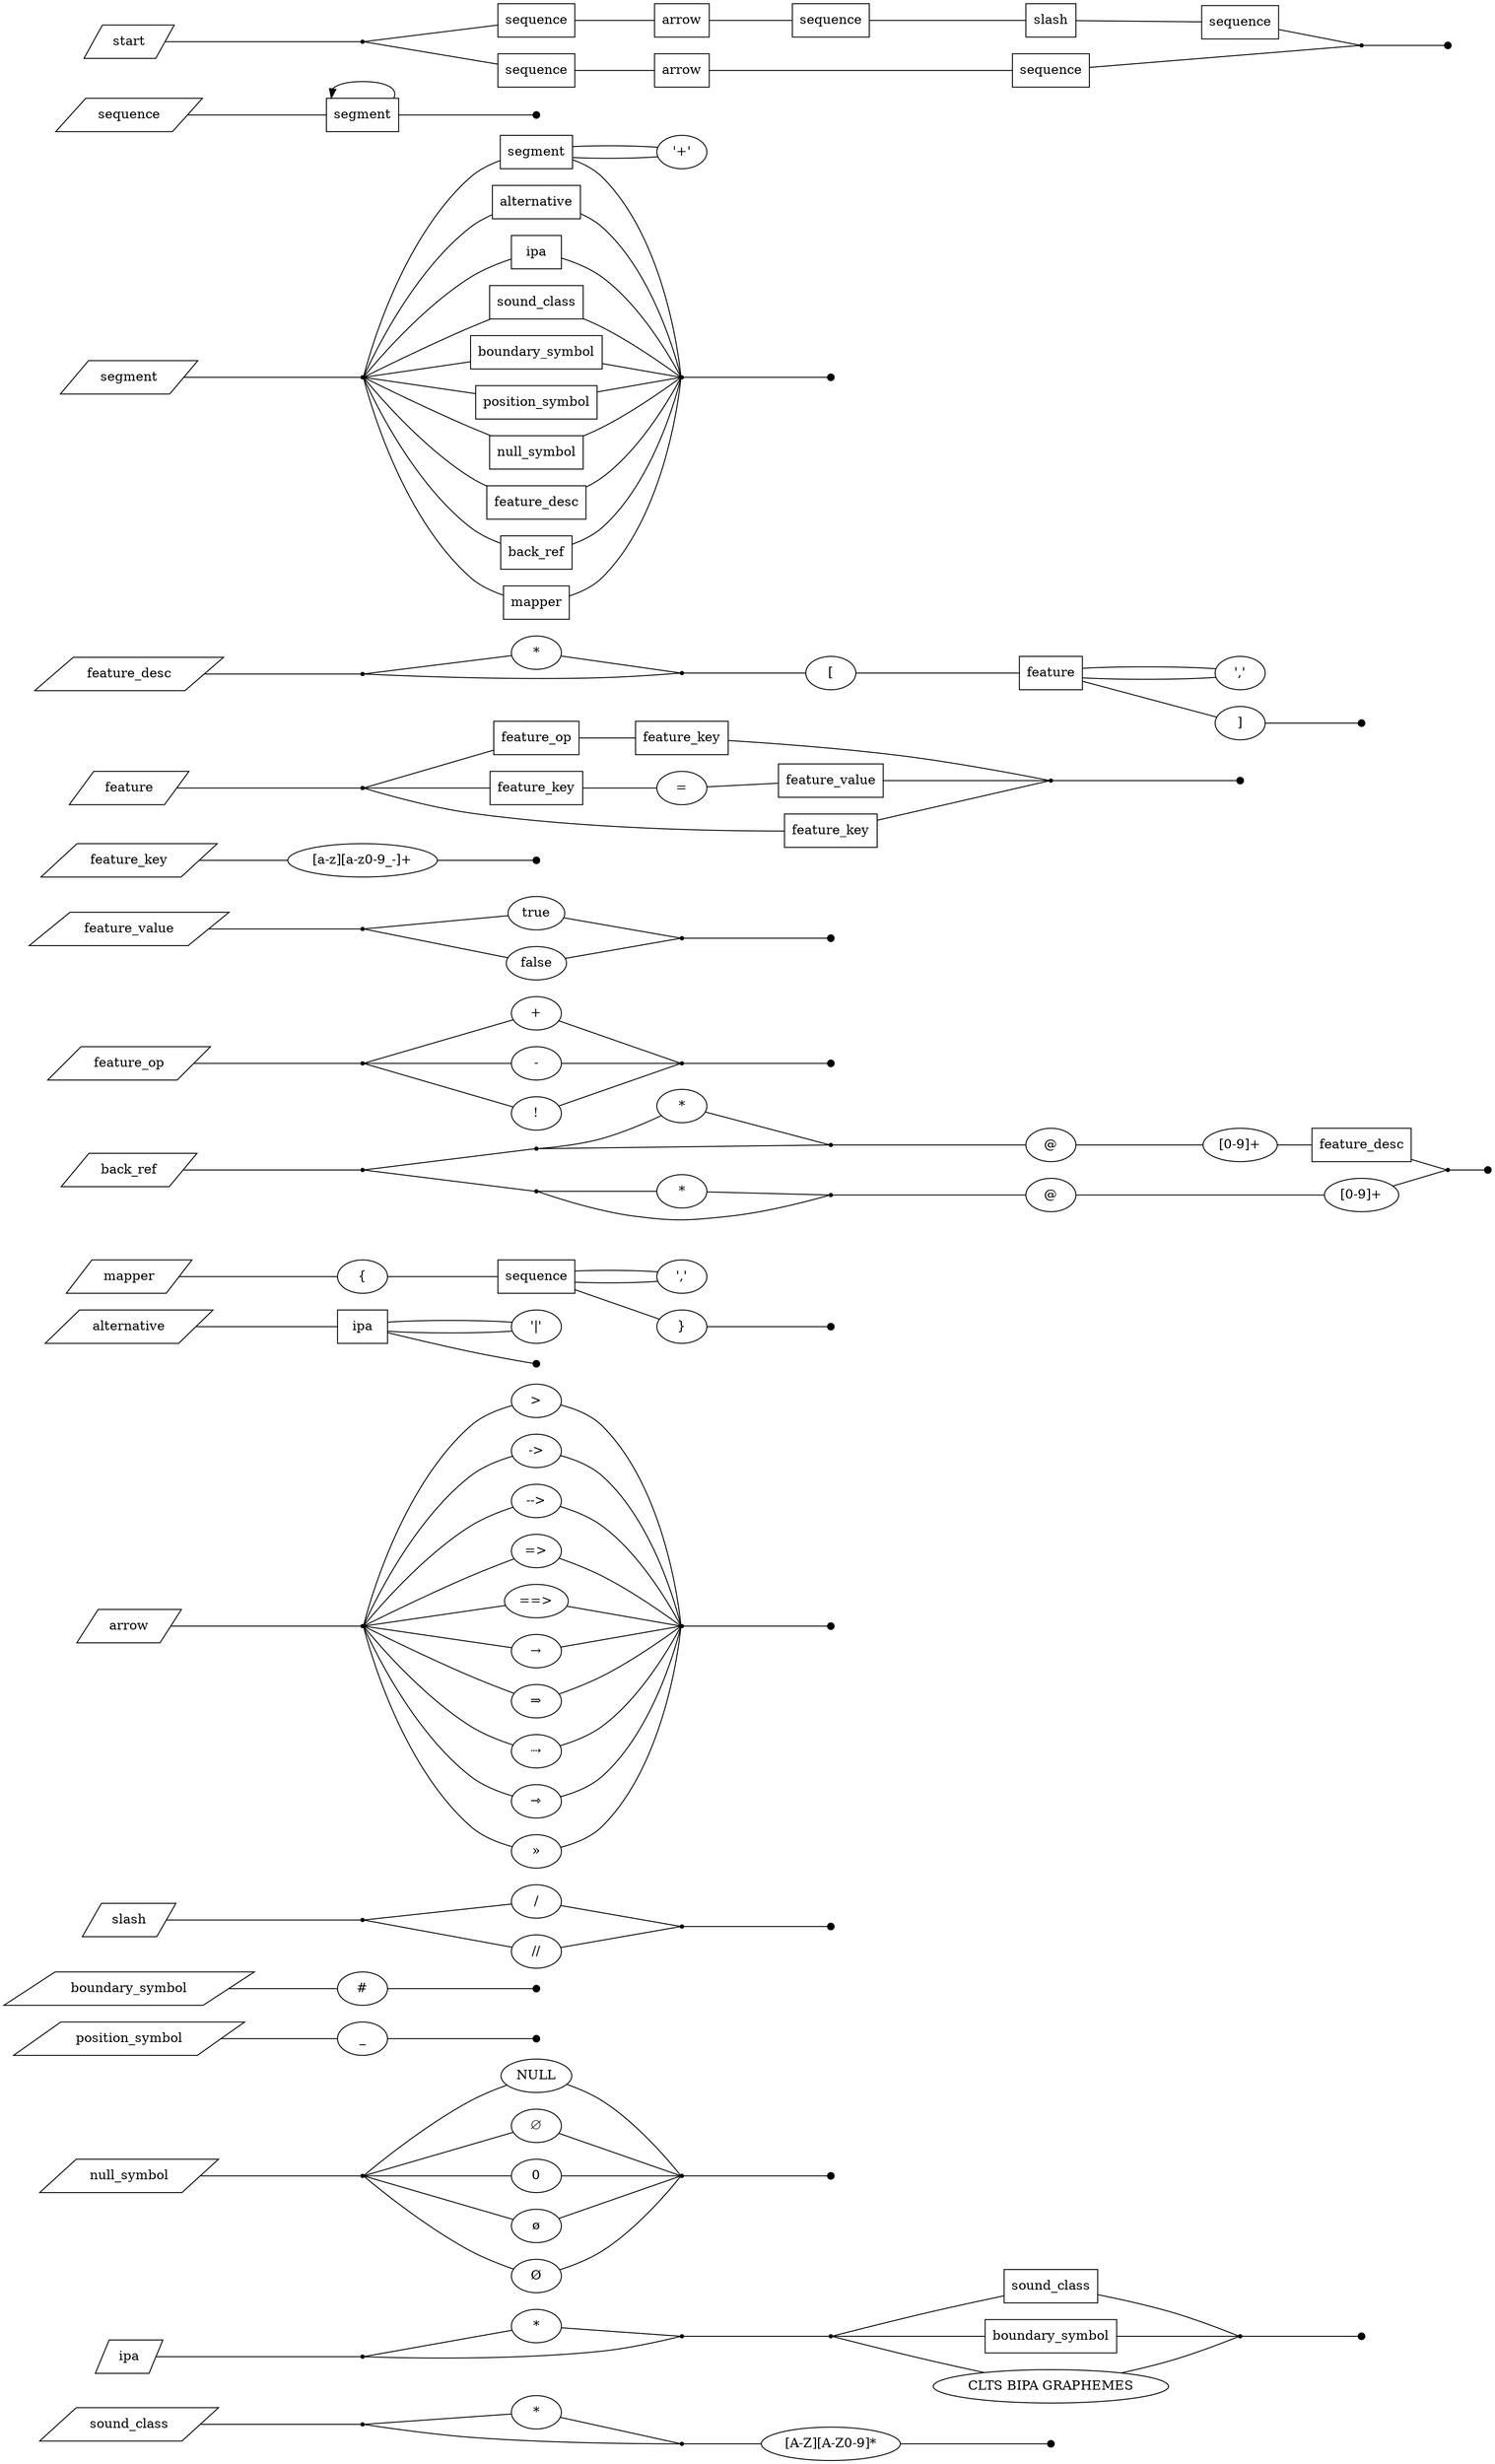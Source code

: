 strict digraph {
	graph [bb="-3.9345,-2.7881,1397.8,2626.7",
		packMode=clust,
		rankdir=LR,
		splines=true
	];
	node [label="\N"];
	n1	 [height=0.5,
		label="*",
		pos="485.16,32.7",
		width=0.75];
	n3	 [height=0.05,
		label="",
		pos="618.66,31.7",
		shape=point,
		size="1e-10",
		width=0.05];
	n1 -> n3	 [arrowhead=none,
		len="1e-06",
		pos="512.46,32.5 548.14,32.229 608.41,31.771 616.71,31.708"];
	n4	 [height=0.5,
		label="[A-Z][A-Z0-9]*",
		pos="762.26,31.7",
		width=1.8776];
	n3 -> n4	 [arrowhead=none,
		pos="620.57,31.7 626.55,31.7 661.22,31.7 694.65,31.7"];
	n5	 [height=0.1,
		label="",
		pos="976.34,31.7",
		shape=point,
		width=0.1];
	n4 -> n5	 [arrowhead=none,
		pos="830.07,31.7 885.44,31.7 957.41,31.7 972.5,31.7"];
	n2	 [height=0.05,
		label="",
		pos="323.42,29.7",
		shape=point,
		size="1e-10",
		width=0.05];
	n2 -> n1	 [arrowhead=none,
		len="1e-06",
		pos="325.44,29.719 335.38,29.906 415.49,31.411 457.95,32.208"];
	n2 -> n3	 [arrowhead=none,
		pos="325.42,29.374 333.18,26.87 384.52,10.649 427.66,5.7003 478.44,-0.12399 492.26,-2.7881 542.66,5.7003 574.19,11.01 610.17,28.049 616.64,\
31.198"];
	sound_class	 [height=0.5,
		label=sound_class,
		pos="109.59,29.7",
		shape=parallelogram,
		width=2.2463];
	sound_class -> n2	 [arrowhead=none,
		pos="171.86,29.7 230.51,29.7 311.52,29.7 321.42,29.7"];
	n6	 [height=0.5,
		label="*",
		pos="485.16,128.7",
		width=0.75];
	n8	 [height=0.05,
		label="",
		pos="618.66,126.7",
		shape=point,
		size="1e-10",
		width=0.05];
	n6 -> n8	 [arrowhead=none,
		len="1e-06",
		pos="512.46,128.3 548.14,127.76 608.41,126.84 616.71,126.71"];
	n12	 [height=0.05,
		label="",
		pos="762.26,126.7",
		shape=point,
		size="1e-10",
		width=0.05];
	n8 -> n12	 [arrowhead=none,
		pos="620.57,126.7 632.06,126.7 749.45,126.7 760.44,126.7"];
	n9	 [height=0.5,
		label=sound_class,
		pos="976.34,180.7",
		shape=box,
		width=1.1389];
	n12 -> n9	 [arrowhead=none,
		pos="764.27,126.97 772.08,129.08 823.73,142.97 865.85,153.7 888.81,159.55 914.52,165.9 935.26,170.98"];
	n10	 [height=0.5,
		label=boundary_symbol,
		pos="976.34,126.7",
		shape=box,
		width=1.5972];
	n12 -> n10	 [arrowhead=none,
		pos="764.2,126.7 774.11,126.7 859.7,126.7 918.81,126.7"];
	n11	 [height=0.5,
		label="CLTS BIPA GRAPHEMES",
		pos="976.34,72.7",
		width=3.0694];
	n12 -> n11	 [arrowhead=none,
		pos="764.27,126.43 772.08,124.32 823.73,110.44 865.85,99.7 881.5,95.711 898.44,91.489 914.2,87.598"];
	n13	 [height=0.05,
		label="",
		pos="1156.6,126.7",
		shape=point,
		size="1e-10",
		width=0.05];
	n9 -> n13	 [arrowhead=none,
		pos="1017.5,172.14 1038.3,167.36 1064.2,160.91 1086.8,153.7 1115.2,144.68 1148.7,129.83 1154.7,127.13"];
	n10 -> n13	 [arrowhead=none,
		pos="1034.2,126.7 1082.8,126.7 1146,126.7 1154.6,126.7"];
	n11 -> n13	 [arrowhead=none,
		pos="1042.3,87.214 1057,90.924 1072.6,95.162 1086.8,99.7 1115.2,108.72 1148.7,123.57 1154.7,126.27"];
	n7	 [height=0.05,
		label="",
		pos="323.42,105.7",
		shape=point,
		size="1e-10",
		width=0.05];
	n7 -> n6	 [arrowhead=none,
		len="1e-06",
		pos="325.44,105.85 335.43,107.29 416.35,118.94 458.63,125.02"];
	n7 -> n8	 [arrowhead=none,
		pos="325.82,105.48 339.63,103.39 452.89,87.132 542.66,101.7 574.1,106.8 610.15,123.19 616.64,126.22"];
	n14	 [height=0.1,
		label="",
		pos="1268.9,126.7",
		shape=point,
		width=0.1];
	n13 -> n14	 [arrowhead=none,
		pos="1158.9,126.7 1169.8,126.7 1249.1,126.7 1265.1,126.7"];
	ipa	 [height=0.5,
		label=ipa,
		pos="109.59,105.7",
		shape=parallelogram,
		width=0.90716];
	ipa -> n7	 [arrowhead=none,
		pos="134.89,105.7 187.92,105.7 310.22,105.7 321.57,105.7"];
	n15	 [height=0.5,
		label=NULL,
		pos="485.16,398.7",
		width=0.95833];
	n21	 [height=0.05,
		label="",
		pos="618.66,290.7",
		shape=point,
		size="1e-10",
		width=0.05];
	n15 -> n21	 [arrowhead=none,
		pos="513.5,388.15 523.16,383.79 533.82,378.21 542.66,371.7 579.08,344.88 612.09,298.67 617.03,291.62"];
	n22	 [height=0.1,
		label="",
		pos="762.26,290.7",
		shape=point,
		width=0.1];
	n21 -> n22	 [arrowhead=none,
		pos="620.57,290.7 631.59,290.7 740.01,290.7 758.56,290.7"];
	n16	 [height=0.5,
		label=∅,
		pos="485.16,344.7",
		width=0.75];
	n16 -> n21	 [arrowhead=none,
		pos="508.47,335.54 543.64,321.1 608.84,294.32 616.85,291.03"];
	n17	 [height=0.5,
		label=0,
		pos="485.16,290.7",
		width=0.75];
	n17 -> n21	 [arrowhead=none,
		pos="512.46,290.7 548.14,290.7 608.41,290.7 616.71,290.7"];
	n18	 [height=0.5,
		label=ø,
		pos="485.16,236.7",
		width=0.75];
	n18 -> n21	 [arrowhead=none,
		pos="508.47,245.86 543.64,260.3 608.84,287.08 616.85,290.37"];
	n19	 [height=0.5,
		label=Ø,
		pos="485.16,182.7",
		width=0.75];
	n19 -> n21	 [arrowhead=none,
		pos="508.99,191.26 519.74,195.87 532.42,202.16 542.66,209.7 579.08,236.52 612.09,282.73 617.03,289.79"];
	n20	 [height=0.05,
		label="",
		pos="323.42,290.7",
		shape=point,
		size="1e-10",
		width=0.05];
	n20 -> n15	 [arrowhead=none,
		pos="325.38,291.59 332.78,298.43 381.98,343.34 427.66,371.7 437.18,377.61 448.18,383.13 457.94,387.62"];
	n20 -> n16	 [arrowhead=none,
		pos="325.44,291.05 335.59,294.48 418.95,322.66 460.63,336.74"];
	n20 -> n17	 [arrowhead=none,
		pos="325.44,290.7 335.38,290.7 415.49,290.7 457.95,290.7"];
	n20 -> n18	 [arrowhead=none,
		pos="325.44,290.36 335.59,286.92 418.95,258.75 460.63,244.66"];
	n20 -> n19	 [arrowhead=none,
		pos="325.38,289.81 332.78,282.97 381.98,238.06 427.66,209.7 438.47,202.99 451.2,196.78 461.84,192"];
	null_symbol	 [height=0.5,
		label=null_symbol,
		pos="109.59,290.7",
		shape=parallelogram,
		width=2.3327];
	null_symbol -> n20	 [arrowhead=none,
		pos="174.14,290.7 232.64,290.7 311.78,290.7 321.44,290.7"];
	n23	 [height=0.5,
		label=_,
		pos="323.42,438.7",
		width=0.75];
	n24	 [height=0.1,
		label="",
		pos="485.16,438.7",
		shape=point,
		width=0.1];
	n23 -> n24	 [arrowhead=none,
		pos="350.44,438.7 390.76,438.7 465.33,438.7 481.16,438.7"];
	position_symbol	 [height=0.5,
		label=position_symbol,
		pos="109.59,438.7",
		shape=parallelogram,
		width=2.9375];
	position_symbol -> n23	 [arrowhead=none,
		pos="190.67,438.7 227.93,438.7 269.73,438.7 296.06,438.7"];
	n25	 [height=0.5,
		label="#",
		pos="323.42,492.7",
		width=0.75];
	n26	 [height=0.1,
		label="",
		pos="485.16,492.7",
		shape=point,
		width=0.1];
	n25 -> n26	 [arrowhead=none,
		pos="350.44,492.7 390.76,492.7 465.33,492.7 481.16,492.7"];
	boundary_symbol	 [height=0.5,
		label=boundary_symbol,
		pos="109.59,492.7",
		shape=parallelogram,
		width=3.1535];
	boundary_symbol -> n25	 [arrowhead=none,
		pos="197.05,492.7 232.75,492.7 271.49,492.7 296.32,492.7"];
	n27	 [height=0.5,
		label="/",
		pos="485.16,593.7",
		width=0.75];
	n30	 [height=0.05,
		label="",
		pos="618.66,566.7",
		shape=point,
		size="1e-10",
		width=0.05];
	n27 -> n30	 [arrowhead=none,
		pos="511.21,588.56 546.68,581.28 608.21,568.64 616.69,566.9"];
	n31	 [height=0.1,
		label="",
		pos="762.26,566.7",
		shape=point,
		width=0.1];
	n30 -> n31	 [arrowhead=none,
		pos="620.57,566.7 631.59,566.7 740.01,566.7 758.56,566.7"];
	n28	 [height=0.5,
		label="//",
		pos="485.16,539.7",
		width=0.75];
	n28 -> n30	 [arrowhead=none,
		pos="511.21,544.84 546.68,552.13 608.21,564.76 616.69,566.5"];
	n29	 [height=0.05,
		label="",
		pos="323.42,569.7",
		shape=point,
		size="1e-10",
		width=0.05];
	n29 -> n27	 [arrowhead=none,
		pos="325.44,569.85 335.43,571.35 416.35,583.51 458.63,589.86"];
	n29 -> n28	 [arrowhead=none,
		pos="325.44,569.51 335.46,567.63 416.78,552.36 458.97,544.43"];
	slash	 [height=0.5,
		label=slash,
		pos="109.59,569.7",
		shape=parallelogram,
		width=1.2095];
	slash -> n29	 [arrowhead=none,
		pos="143.22,569.7 198.93,569.7 307.68,569.7 321.06,569.7"];
	n32	 [height=0.5,
		label=">",
		pos="485.16,1133.7",
		width=0.75];
	n43	 [height=0.05,
		label="",
		pos="618.66,890.7",
		shape=point,
		size="1e-10",
		width=0.05];
	n32 -> n43	 [arrowhead=none,
		pos="510.26,1127 521.44,1122.7 534.11,1116.3 542.66,1106.7 606.17,1035.7 616.52,907.98 617.57,892.29"];
	n44	 [height=0.1,
		label="",
		pos="762.26,890.7",
		shape=point,
		width=0.1];
	n43 -> n44	 [arrowhead=none,
		pos="620.57,890.7 631.59,890.7 740.01,890.7 758.56,890.7"];
	n33	 [height=0.5,
		label="->",
		pos="485.16,1079.7",
		width=0.75];
	n33 -> n43	 [arrowhead=none,
		pos="510.14,1072.5 521.16,1068.2 533.72,1061.7 542.66,1052.7 594.5,1000.2 614.78,905.3 617.37,892.21"];
	n34	 [height=0.5,
		label="-->",
		pos="485.16,1025.7",
		width=0.75];
	n34 -> n43	 [arrowhead=none,
		pos="509.48,1017.8 520.34,1013.3 532.97,1006.9 542.66,998.7 583.7,963.8 612.82,901.46 617.11,891.94"];
	n35	 [height=0.5,
		label="=>",
		pos="485.16,971.7",
		width=0.75];
	n35 -> n43	 [arrowhead=none,
		pos="508.37,962.2 518.98,957.38 531.72,951.18 542.66,944.7 575.24,925.4 611.49,895.79 616.96,891.28"];
	n36	 [height=0.5,
		label="==>",
		pos="485.16,917.7",
		width=0.75];
	n36 -> n43	 [arrowhead=none,
		pos="511.21,912.56 546.68,905.28 608.21,892.64 616.69,890.9"];
	n37	 [height=0.5,
		label=→,
		pos="485.16,863.7",
		width=0.75];
	n37 -> n43	 [arrowhead=none,
		pos="511.21,868.84 546.68,876.13 608.21,888.76 616.69,890.5"];
	n38	 [height=0.5,
		label=⇒,
		pos="485.16,809.7",
		width=0.75];
	n38 -> n43	 [arrowhead=none,
		pos="508.37,819.2 518.98,824.02 531.72,830.22 542.66,836.7 575.24,856 611.49,885.61 616.96,890.12"];
	n39	 [height=0.5,
		label=⇢,
		pos="485.16,755.7",
		width=0.75];
	n39 -> n43	 [arrowhead=none,
		pos="509.48,763.65 520.34,768.11 532.97,774.46 542.66,782.7 583.7,817.6 612.82,879.94 617.11,889.46"];
	n40	 [height=0.5,
		label=⇾,
		pos="485.16,701.7",
		width=0.75];
	n40 -> n43	 [arrowhead=none,
		pos="510.14,708.93 521.16,713.23 533.72,719.65 542.66,728.7 594.5,781.18 614.78,876.1 617.37,889.19"];
	n41	 [height=0.5,
		label=»,
		pos="485.16,647.7",
		width=0.75];
	n41 -> n43	 [arrowhead=none,
		pos="510.26,654.44 521.44,658.65 534.11,665.14 542.66,674.7 606.17,745.72 616.52,873.42 617.57,889.11"];
	n42	 [height=0.05,
		label="",
		pos="323.42,890.7",
		shape=point,
		size="1e-10",
		width=0.05];
	n42 -> n32	 [arrowhead=none,
		pos="324.75,892.3 328.1,908.04 357.13,1036.2 427.66,1106.7 436.66,1115.7 449.23,1122.1 460.24,1126.4"];
	n42 -> n33	 [arrowhead=none,
		pos="324.88,891.9 329.43,903.69 367.73,999.65 427.66,1052.7 437.19,1061.1 449.81,1067.5 460.7,1071.9"];
	n42 -> n34	 [arrowhead=none,
		pos="325.14,891.69 331.4,900.26 377.67,962.49 427.66,998.7 437.97,1006.2 450.65,1012.4 461.39,1017.1"];
	n42 -> n35	 [arrowhead=none,
		pos="325.43,891.25 333.25,895.47 384.97,923.34 427.66,944.7 439.14,950.44 452.04,956.62 462.61,961.62"];
	n42 -> n36	 [arrowhead=none,
		pos="325.44,890.87 335.43,892.56 416.35,906.24 458.63,913.38"];
	n42 -> n37	 [arrowhead=none,
		pos="325.44,890.53 335.43,888.84 416.35,875.16 458.63,868.02"];
	n42 -> n38	 [arrowhead=none,
		pos="325.43,890.15 333.25,885.93 384.97,858.06 427.66,836.7 439.14,830.96 452.04,824.78 462.61,819.78"];
	n42 -> n39	 [arrowhead=none,
		pos="325.14,889.71 331.4,881.14 377.67,818.91 427.66,782.7 437.97,775.24 450.65,768.96 461.39,764.34"];
	n42 -> n40	 [arrowhead=none,
		pos="324.88,889.5 329.43,877.71 367.73,781.76 427.66,728.7 437.19,720.27 449.81,713.91 460.7,709.48"];
	n42 -> n41	 [arrowhead=none,
		pos="324.75,889.1 328.1,873.36 357.13,745.23 427.66,674.7 436.66,665.71 449.23,659.29 460.24,654.98"];
	arrow	 [height=0.5,
		label=arrow,
		pos="109.59,890.7",
		shape=parallelogram,
		width=1.3103];
	arrow -> n42	 [arrowhead=none,
		pos="146.52,890.7 203.18,890.7 308.2,890.7 321.11,890.7"];
	n45	 [height=0.5,
		label=ipa,
		pos="323.42,1213.7",
		shape=box,
		width=0.75];
	n46	 [height=0.5,
		label="'|'",
		pos="485.16,1213.7",
		width=0.75];
	n45 -> n46	 [arrowhead=none,
		pos="350.44,1208.6 380.5,1206.4 429.61,1206.4 459.21,1208.6"];
	n47	 [height=0.1,
		label="",
		pos="485.16,1173.7",
		shape=point,
		width=0.1];
	n45 -> n47	 [arrowhead=none,
		pos="350.68,1206.6 371.51,1201 401.4,1193.2 427.66,1186.7 448.39,1181.6 473.53,1176 481.57,1174.3"];
	n46 -> n45	 [arrowhead=none,
		pos="459.21,1218.8 429.61,1221 380.5,1221 350.44,1218.8"];
	alternative	 [height=0.5,
		label=alternative,
		pos="109.59,1213.7",
		shape=parallelogram,
		width=2.0303];
	alternative -> n45	 [arrowhead=none,
		pos="165.69,1213.7 207.74,1213.7 263.79,1213.7 296.21,1213.7"];
	n48	 [height=0.5,
		label="{",
		pos="323.42,1267.7",
		width=0.75];
	n49	 [height=0.5,
		label=sequence,
		pos="485.16,1267.7",
		shape=box,
		width=0.91667];
	n48 -> n49	 [arrowhead=none,
		pos="350.44,1267.7 378.2,1267.7 422.21,1267.7 452.09,1267.7"];
	n50	 [height=0.5,
		label="','",
		pos="618.66,1267.7",
		width=0.75];
	n49 -> n50	 [arrowhead=none,
		pos="518.33,1261.8 541.3,1260.5 571.73,1260.7 592.83,1262.3"];
	n51	 [height=0.5,
		label="}",
		pos="618.66,1213.7",
		width=0.75];
	n49 -> n51	 [arrowhead=none,
		pos="518.33,1254.5 542.21,1244.7 574.16,1231.6 595.3,1222.9"];
	n50 -> n49	 [arrowhead=none,
		pos="592.83,1273.1 571.73,1274.7 541.3,1274.9 518.33,1273.6"];
	n52	 [height=0.1,
		label="",
		pos="762.26,1213.7",
		shape=point,
		width=0.1];
	n51 -> n52	 [arrowhead=none,
		pos="645.96,1213.7 682.11,1213.7 744.29,1213.7 758.37,1213.7"];
	mapper	 [height=0.5,
		label=mapper,
		pos="109.59,1267.7",
		shape=parallelogram,
		width=1.5983];
	mapper -> n48	 [arrowhead=none,
		pos="153.46,1267.7 196.25,1267.7 260.64,1267.7 296.31,1267.7"];
	n53	 [height=0.5,
		label="*",
		pos="618.66,1451.7",
		width=0.75];
	n55	 [height=0.05,
		label="",
		pos="762.26,1409.7",
		shape=point,
		size="1e-10",
		width=0.05];
	n53 -> n55	 [arrowhead=none,
		len="1e-06",
		pos="643.68,1444.6 681.56,1433.3 751.75,1412.5 760.38,1410"];
	n56	 [height=0.5,
		label="@",
		pos="976.34,1409.7",
		width=0.75];
	n55 -> n56	 [arrowhead=none,
		pos="764.2,1409.7 776.01,1409.7 895.27,1409.7 949.15,1409.7"];
	n57	 [height=0.5,
		label="[0-9]+",
		pos="1156.6,1409.7",
		width=0.94444];
	n56 -> n57	 [arrowhead=none,
		pos="1003.6,1409.7 1035.2,1409.7 1088.2,1409.7 1122.5,1409.7"];
	n58	 [height=0.5,
		label=feature_desc,
		pos="1268.9,1409.7",
		shape=box,
		width=1.1806];
	n57 -> n58	 [arrowhead=none,
		pos="1190.7,1409.7 1201.9,1409.7 1214.5,1409.7 1226.2,1409.7"];
	n54	 [height=0.05,
		label="",
		pos="485.16,1405.7",
		shape=point,
		size="1e-10",
		width=0.05];
	n54 -> n53	 [arrowhead=none,
		len="1e-06",
		pos="486.98,1405.8 492.13,1406.3 520.62,1409.5 542.66,1416.7 561.79,1422.9 582.43,1432.8 597.21,1440.5"];
	n54 -> n55	 [arrowhead=none,
		pos="487.16,1405.7 504.46,1406 741.61,1409.4 760.12,1409.7"];
	n65	 [height=0.05,
		label="",
		pos="1351,1382.7",
		shape=point,
		size="1e-10",
		width=0.05];
	n58 -> n65	 [arrowhead=none,
		pos="1311.9,1395.6 1328.8,1389.9 1345.3,1384.3 1349.2,1383"];
	n66	 [height=0.1,
		label="",
		pos="1394.2,1382.7",
		shape=point,
		width=0.1];
	n65 -> n66	 [arrowhead=none,
		pos="1353,1382.7 1358.3,1382.7 1382.4,1382.7 1390.5,1382.7"];
	n59	 [height=0.5,
		label="*",
		pos="618.66,1359.7",
		width=0.75];
	n61	 [height=0.05,
		label="",
		pos="762.26,1355.7",
		shape=point,
		size="1e-10",
		width=0.05];
	n59 -> n61	 [arrowhead=none,
		len="1e-06",
		pos="645.96,1359 684.35,1357.9 752.1,1356 760.41,1355.7"];
	n62	 [height=0.5,
		label="@",
		pos="1156.6,1355.7",
		width=0.75];
	n61 -> n62	 [arrowhead=none,
		pos="764.38,1355.7 783.64,1355.7 1044.7,1355.7 1129.3,1355.7"];
	n63	 [height=0.5,
		label="[0-9]+",
		pos="1268.9,1355.7",
		width=0.94444];
	n62 -> n63	 [arrowhead=none,
		pos="1183.8,1355.7 1199.1,1355.7 1218.5,1355.7 1234.9,1355.7"];
	n63 -> n65	 [arrowhead=none,
		pos="1297.9,1365.1 1318.2,1372 1342.9,1380.3 1348.7,1382.3"];
	n60	 [height=0.05,
		label="",
		pos="485.16,1359.7",
		shape=point,
		size="1e-10",
		width=0.05];
	n60 -> n59	 [arrowhead=none,
		len="1e-06",
		pos="487,1359.7 494.83,1359.7 555.6,1359.7 591.44,1359.7"];
	n60 -> n61	 [arrowhead=none,
		pos="487.05,1359.3 493.95,1356.5 539.58,1338.3 578.66,1332.7 613.86,1327.7 623.32,1328.8 658.66,1332.7 701.48,1337.4 752.54,1353 760.26,\
1355.4"];
	n64	 [height=0.05,
		label="",
		pos="323.42,1382.7",
		shape=point,
		size="1e-10",
		width=0.05];
	n64 -> n54	 [arrowhead=none,
		pos="325.44,1382.8 338.41,1384.7 470.85,1403.8 483.24,1405.6"];
	n64 -> n60	 [arrowhead=none,
		pos="325.44,1382.6 338.41,1380.7 470.85,1361.6 483.24,1359.8"];
	back_ref	 [height=0.5,
		label=back_ref,
		pos="109.59,1382.7",
		shape=parallelogram,
		width=1.7567];
	back_ref -> n64	 [arrowhead=none,
		pos="158.13,1382.7 216.68,1382.7 309.84,1382.7 321.26,1382.7"];
	n67	 [height=0.5,
		label="+",
		pos="485.16,1551.7",
		width=0.75];
	n71	 [height=0.05,
		label="",
		pos="618.66,1497.7",
		shape=point,
		size="1e-10",
		width=0.05];
	n67 -> n71	 [arrowhead=none,
		pos="508.47,1542.5 543.64,1528.1 608.84,1501.3 616.85,1498"];
	n72	 [height=0.1,
		label="",
		pos="762.26,1497.7",
		shape=point,
		width=0.1];
	n71 -> n72	 [arrowhead=none,
		pos="620.57,1497.7 631.59,1497.7 740.01,1497.7 758.56,1497.7"];
	n68	 [height=0.5,
		label="-",
		pos="485.16,1497.7",
		width=0.75];
	n68 -> n71	 [arrowhead=none,
		pos="512.46,1497.7 548.14,1497.7 608.41,1497.7 616.71,1497.7"];
	n69	 [height=0.5,
		label="!",
		pos="485.16,1443.7",
		width=0.75];
	n69 -> n71	 [arrowhead=none,
		pos="508.47,1452.9 543.64,1467.3 608.84,1494.1 616.85,1497.4"];
	n70	 [height=0.05,
		label="",
		pos="323.42,1497.7",
		shape=point,
		size="1e-10",
		width=0.05];
	n70 -> n67	 [arrowhead=none,
		pos="325.44,1498 335.59,1501.5 418.95,1529.7 460.63,1543.7"];
	n70 -> n68	 [arrowhead=none,
		pos="325.44,1497.7 335.38,1497.7 415.49,1497.7 457.95,1497.7"];
	n70 -> n69	 [arrowhead=none,
		pos="325.44,1497.4 335.59,1493.9 418.95,1465.7 460.63,1451.7"];
	feature_op	 [height=0.5,
		label=feature_op,
		pos="109.59,1497.7",
		shape=parallelogram,
		width=2.0303];
	feature_op -> n70	 [arrowhead=none,
		pos="165.69,1497.7 224.53,1497.7 310.8,1497.7 321.35,1497.7"];
	n73	 [height=0.5,
		label=true,
		pos="485.16,1659.7",
		width=0.75];
	n76	 [height=0.05,
		label="",
		pos="618.66,1632.7",
		shape=point,
		size="1e-10",
		width=0.05];
	n73 -> n76	 [arrowhead=none,
		pos="511.21,1654.6 546.68,1647.3 608.21,1634.6 616.69,1632.9"];
	n77	 [height=0.1,
		label="",
		pos="762.26,1632.7",
		shape=point,
		width=0.1];
	n76 -> n77	 [arrowhead=none,
		pos="620.57,1632.7 631.59,1632.7 740.01,1632.7 758.56,1632.7"];
	n74	 [height=0.5,
		label=false,
		pos="485.16,1605.7",
		width=0.76389];
	n74 -> n76	 [arrowhead=none,
		pos="511.52,1610.9 547.04,1618.2 608.26,1630.8 616.69,1632.5"];
	n75	 [height=0.05,
		label="",
		pos="323.42,1625.7",
		shape=point,
		size="1e-10",
		width=0.05];
	n75 -> n73	 [arrowhead=none,
		pos="325.44,1625.9 335.48,1628.1 417.21,1645.5 459.3,1654.4"];
	n75 -> n74	 [arrowhead=none,
		pos="325.44,1625.6 335.4,1624.3 415.92,1614.2 458.29,1608.9"];
	feature_value	 [height=0.5,
		label=feature_value,
		pos="109.59,1625.7",
		shape=parallelogram,
		width=2.4767];
	feature_value -> n75	 [arrowhead=none,
		pos="177.9,1625.7 236.05,1625.7 312.19,1625.7 321.48,1625.7"];
	n78	 [height=0.5,
		label="[a-z][a-z0-9_-]+",
		pos="323.42,1699.7",
		width=1.8957];
	n79	 [height=0.1,
		label="",
		pos="485.16,1699.7",
		shape=point,
		width=0.1];
	n78 -> n79	 [arrowhead=none,
		pos="391.7,1699.7 429.22,1699.7 470.54,1699.7 481.42,1699.7"];
	feature_key	 [height=0.5,
		label=feature_key,
		pos="109.59,1699.7",
		shape=parallelogram,
		width=2.1887];
	feature_key -> n78	 [arrowhead=none,
		pos="170.44,1699.7 196.75,1699.7 227.76,1699.7 254.88,1699.7"];
	n80	 [height=0.5,
		label=feature_op,
		pos="485.16,1835.7",
		shape=box,
		width=1.0278];
	n81	 [height=0.5,
		label=feature_key,
		pos="762.26,1835.7",
		shape=box,
		width=1.1111];
	n80 -> n81	 [arrowhead=none,
		pos="522.41,1835.7 574.06,1835.7 668.47,1835.7 721.82,1835.7"];
	n87	 [height=0.05,
		label="",
		pos="976.34,1781.7",
		shape=point,
		size="1e-10",
		width=0.05];
	n81 -> n87	 [arrowhead=none,
		pos="802.65,1825.7 860.15,1811 961.62,1785.2 974.08,1782"];
	n88	 [height=0.1,
		label="",
		pos="1156.6,1781.7",
		shape=point,
		width=0.1];
	n87 -> n88	 [arrowhead=none,
		pos="978.48,1781.7 992.48,1781.7 1131.2,1781.7 1152.8,1781.7"];
	n82	 [height=0.5,
		label=feature_key,
		pos="485.16,1781.7",
		shape=box,
		width=1.1111];
	n83	 [height=0.5,
		label="=",
		pos="618.66,1783.7",
		width=0.75];
	n82 -> n83	 [arrowhead=none,
		pos="525.26,1782.3 546.61,1782.6 572.47,1783 591.4,1783.3"];
	n84	 [height=0.5,
		label=feature_value,
		pos="762.26,1781.7",
		shape=box,
		width=1.25];
	n83 -> n84	 [arrowhead=none,
		pos="645.96,1783.3 665.88,1783 693.69,1782.7 717.01,1782.3"];
	n84 -> n87	 [arrowhead=none,
		pos="807.46,1781.7 865.73,1781.7 962.3,1781.7 974.14,1781.7"];
	n85	 [height=0.5,
		label=feature_key,
		pos="618.66,1729.7",
		shape=box,
		width=1.1111];
	n85 -> n87	 [arrowhead=none,
		pos="658.89,1733.6 701.19,1738 770.45,1745.7 829.85,1754.7 890.81,1764 965.34,1779.6 974.42,1781.5"];
	n86	 [height=0.05,
		label="",
		pos="323.42,1781.7",
		shape=point,
		size="1e-10",
		width=0.05];
	n86 -> n80	 [arrowhead=none,
		pos="325.44,1782 334.63,1785.2 403.89,1808.6 447.83,1823.4"];
	n86 -> n82	 [arrowhead=none,
		pos="325.44,1781.7 334.45,1781.7 401.11,1781.7 445.13,1781.7"];
	n86 -> n85	 [arrowhead=none,
		pos="325.43,1781.4 333.22,1779 384.75,1763.1 427.66,1754.7 479.42,1744.6 539.92,1737.4 578.5,1733.4"];
	feature	 [height=0.5,
		label=feature,
		pos="109.59,1781.7",
		shape=parallelogram,
		width=1.4831];
	feature -> n86	 [arrowhead=none,
		pos="150.93,1781.7 208.55,1781.7 308.86,1781.7 321.17,1781.7"];
	n89	 [height=0.5,
		label="*",
		pos="485.16,1927.7",
		width=0.75];
	n91	 [height=0.05,
		label="",
		pos="618.66,1908.7",
		shape=point,
		size="1e-10",
		width=0.05];
	n89 -> n91	 [arrowhead=none,
		len="1e-06",
		pos="511.83,1924 547.41,1918.9 608.31,1910.1 616.7,1908.8"];
	n92	 [height=0.5,
		label="[",
		pos="762.26,1908.7",
		width=0.75];
	n91 -> n92	 [arrowhead=none,
		pos="620.57,1908.7 629.16,1908.7 697,1908.7 735.25,1908.7"];
	n93	 [height=0.5,
		label=feature,
		pos="976.34,1908.7",
		shape=box,
		width=0.75];
	n92 -> n93	 [arrowhead=none,
		pos="789.26,1908.7 829.97,1908.7 908.29,1908.7 949.12,1908.7"];
	n94	 [height=0.5,
		label="','",
		pos="1156.6,1908.7",
		width=0.75];
	n93 -> n94	 [arrowhead=none,
		pos="1003.6,1903.7 1037.7,1901.3 1096.8,1901.4 1130.4,1903.8"];
	n95	 [height=0.5,
		label="]",
		pos="1156.6,1854.7",
		width=0.75];
	n93 -> n95	 [arrowhead=none,
		pos="1003.6,1900.7 1038.2,1890.3 1098.5,1872 1131.8,1861.9"];
	n90	 [height=0.05,
		label="",
		pos="323.42,1904.7",
		shape=point,
		size="1e-10",
		width=0.05];
	n90 -> n89	 [arrowhead=none,
		len="1e-06",
		pos="325.44,1904.8 335.43,1906.3 416.35,1917.9 458.63,1924"];
	n90 -> n91	 [arrowhead=none,
		pos="325.81,1904.6 339.5,1903.6 451.84,1895.9 542.66,1900.7 573,1902.3 609.95,1907.6 616.61,1908.5"];
	n94 -> n93	 [arrowhead=none,
		pos="1130.4,1913.6 1096.8,1916 1037.7,1916.1 1003.6,1913.7"];
	n96	 [height=0.1,
		label="",
		pos="1268.9,1854.7",
		shape=point,
		width=0.1];
	n95 -> n96	 [arrowhead=none,
		pos="1183.8,1854.7 1211.8,1854.7 1253.8,1854.7 1265.1,1854.7"];
	feature_desc	 [height=0.5,
		label=feature_desc,
		pos="109.59,1904.7",
		shape=parallelogram,
		width=2.3327];
	feature_desc -> n90	 [arrowhead=none,
		pos="174.14,1904.7 232.64,1904.7 311.78,1904.7 321.44,1904.7"];
	n97	 [height=0.5,
		label=segment,
		pos="485.16,2467.7",
		shape=box,
		width=0.86111];
	n98	 [height=0.5,
		label="'+'",
		pos="618.66,2467.7",
		width=0.75];
	n97 -> n98	 [arrowhead=none,
		pos="516.33,2461.9 539.38,2460.5 570.79,2460.6 592.49,2462.3"];
	n109	 [height=0.05,
		label="",
		pos="618.66,2224.7",
		shape=point,
		size="1e-10",
		width=0.05];
	n97 -> n109	 [arrowhead=none,
		pos="516.34,2458.5 525.82,2454.3 535.63,2448.6 542.66,2440.7 606.17,2369.7 616.52,2242 617.57,2226.3"];
	n98 -> n97	 [arrowhead=none,
		pos="592.49,2473.1 570.79,2474.8 539.38,2474.9 516.33,2473.5"];
	n110	 [height=0.1,
		label="",
		pos="762.26,2224.7",
		shape=point,
		width=0.1];
	n109 -> n110	 [arrowhead=none,
		pos="620.57,2224.7 631.59,2224.7 740.01,2224.7 758.56,2224.7"];
	n99	 [height=0.5,
		label=alternative,
		pos="485.16,2413.7",
		shape=box,
		width=1.0278];
	n99 -> n109	 [arrowhead=none,
		pos="522.36,2401 529.71,2397.2 536.93,2392.5 542.66,2386.7 594.5,2334.2 614.78,2239.3 617.37,2226.2"];
	n100	 [height=0.5,
		label=ipa,
		pos="485.16,2359.7",
		shape=box,
		width=0.75];
	n100 -> n109	 [arrowhead=none,
		pos="512.3,2350.6 522.48,2346.2 533.8,2340.2 542.66,2332.7 583.7,2297.8 612.82,2235.5 617.11,2225.9"];
	n101	 [height=0.5,
		label=sound_class,
		pos="485.16,2305.7",
		shape=box,
		width=1.1389];
	n101 -> n109	 [arrowhead=none,
		pos="526.15,2287.7 531.78,2284.8 537.43,2281.8 542.66,2278.7 575.24,2259.4 611.49,2229.8 616.96,2225.3"];
	n102	 [height=0.5,
		label=boundary_symbol,
		pos="485.16,2251.7",
		shape=box,
		width=1.5972];
	n102 -> n109	 [arrowhead=none,
		pos="542.69,2240.1 574.99,2233.5 610.32,2226.2 616.66,2224.9"];
	n103	 [height=0.5,
		label=position_symbol,
		pos="485.16,2197.7",
		shape=box,
		width=1.4861];
	n103 -> n109	 [arrowhead=none,
		pos="538.89,2208.5 572.05,2215.3 609.8,2223.1 616.59,2224.5"];
	n104	 [height=0.5,
		label=null_symbol,
		pos="485.16,2143.7",
		shape=box,
		width=1.1806];
	n104 -> n109	 [arrowhead=none,
		pos="526.15,2161.7 531.78,2164.6 537.43,2167.6 542.66,2170.7 575.24,2190 611.49,2219.6 616.96,2224.1"];
	n105	 [height=0.5,
		label=feature_desc,
		pos="485.16,2089.7",
		shape=box,
		width=1.1806];
	n105 -> n109	 [arrowhead=none,
		pos="527.83,2106.5 533.09,2109.5 538.19,2112.9 542.66,2116.7 583.7,2151.6 612.82,2213.9 617.11,2223.5"];
	n106	 [height=0.5,
		label=back_ref,
		pos="485.16,2035.7",
		shape=box,
		width=0.88889];
	n106 -> n109	 [arrowhead=none,
		pos="517.36,2046 526.36,2050.1 535.63,2055.6 542.66,2062.7 594.5,2115.2 614.78,2210.1 617.37,2223.2"];
	n107	 [height=0.5,
		label=mapper,
		pos="485.16,1981.7",
		shape=box,
		width=0.80556];
	n107 -> n109	 [arrowhead=none,
		pos="514.3,1990 524.39,1994.2 535.13,2000.3 542.66,2008.7 606.17,2079.7 616.52,2207.4 617.57,2223.1"];
	n108	 [height=0.05,
		label="",
		pos="323.42,2224.7",
		shape=point,
		size="1e-10",
		width=0.05];
	n108 -> n97	 [arrowhead=none,
		pos="324.75,2226.3 328.1,2242 357.13,2370.2 427.66,2440.7 434.97,2448 444.63,2453.6 453.9,2457.8"];
	n108 -> n99	 [arrowhead=none,
		pos="324.88,2225.9 329.43,2237.7 367.73,2333.6 427.66,2386.7 433.61,2392 440.75,2396.4 447.94,2400.1"];
	n108 -> n100	 [arrowhead=none,
		pos="325.14,2225.7 331.4,2234.3 377.67,2296.5 427.66,2332.7 436.91,2339.4 448.07,2345.1 458.03,2349.6"];
	n108 -> n101	 [arrowhead=none,
		pos="325.43,2225.2 333.25,2229.5 384.97,2257.3 427.66,2278.7 433.5,2281.6 439.7,2284.7 445.78,2287.6"];
	n108 -> n102	 [arrowhead=none,
		pos="325.44,2224.9 333.31,2226.2 385.13,2235 427.45,2242.1"];
	n108 -> n103	 [arrowhead=none,
		pos="325.44,2224.5 333.54,2223.2 388.32,2213.9 431.28,2206.6"];
	n108 -> n104	 [arrowhead=none,
		pos="325.43,2224.2 333.25,2219.9 384.97,2192.1 427.66,2170.7 433.5,2167.8 439.7,2164.7 445.78,2161.8"];
	n108 -> n105	 [arrowhead=none,
		pos="325.14,2223.7 331.4,2215.1 377.67,2152.9 427.66,2116.7 432.24,2113.4 437.29,2110.3 442.43,2107.5"];
	n108 -> n106	 [arrowhead=none,
		pos="324.88,2223.5 329.43,2211.7 367.73,2115.8 427.66,2062.7 434.99,2056.2 444.15,2051 452.94,2046.9"];
	n108 -> n107	 [arrowhead=none,
		pos="324.75,2223.1 328.1,2207.4 357.13,2079.2 427.66,2008.7 435.51,2000.9 446.07,1995 455.94,1990.7"];
	segment	 [height=0.5,
		label=segment,
		pos="109.59,2224.7",
		shape=parallelogram,
		width=1.6991];
	segment -> n108	 [arrowhead=none,
		pos="156.81,2224.7 215.25,2224.7 309.67,2224.7 321.24,2224.7"];
	n111	 [height=0.5,
		label=segment,
		pos="323.42,2507.7",
		shape=box,
		width=0.86111];
	n111 -> n111	 [arrowhead=none,
		dir=back,
		pos="s,294.47,2525.9 295.71,2536 299.71,2540.6 308.95,2543.7 323.42,2543.7 347.17,2543.7 356.82,2535.2 352.37,2525.9"];
	n112	 [height=0.1,
		label="",
		pos="485.16,2507.7",
		shape=point,
		width=0.1];
	n111 -> n112	 [arrowhead=none,
		pos="354.47,2507.7 395.68,2507.7 466.36,2507.7 481.33,2507.7"];
	sequence	 [height=0.5,
		label=sequence,
		pos="109.59,2507.7",
		shape=parallelogram,
		width=1.8143];
	sequence -> n111	 [arrowhead=none,
		pos="159.72,2507.7 200.66,2507.7 257.68,2507.7 292.21,2507.7"];
	n113	 [height=0.5,
		label=sequence,
		pos="485.16,2606.7",
		shape=box,
		width=0.91667];
	n114	 [height=0.5,
		label=arrow,
		pos="618.66,2608.7",
		shape=box,
		width=0.75];
	n113 -> n114	 [arrowhead=none,
		pos="518.33,2607.2 540.84,2607.5 570.52,2608 591.56,2608.3"];
	n115	 [height=0.5,
		label=sequence,
		pos="762.26,2608.7",
		shape=box,
		width=0.91667];
	n114 -> n115	 [arrowhead=none,
		pos="645.96,2608.7 669.48,2608.7 704,2608.7 729.14,2608.7"];
	n116	 [height=0.5,
		label=slash,
		pos="976.34,2608.7",
		shape=box,
		width=0.75];
	n115 -> n116	 [arrowhead=none,
		pos="795.47,2608.7 837.53,2608.7 910.37,2608.7 949.2,2608.7"];
	n117	 [height=0.5,
		label=sequence,
		pos="1156.6,2606.7",
		shape=box,
		width=0.91667];
	n116 -> n117	 [arrowhead=none,
		pos="1003.6,2608.4 1035.5,2608 1089.2,2607.4 1123.5,2607.1"];
	n122	 [height=0.05,
		label="",
		pos="1268.9,2581.7",
		shape=point,
		size="1e-10",
		width=0.05];
	n117 -> n122	 [arrowhead=none,
		pos="1189.8,2599.4 1219.8,2592.6 1260.9,2583.3 1267.1,2581.9"];
	n123	 [height=0.1,
		label="",
		pos="1351,2581.7",
		shape=point,
		width=0.1];
	n122 -> n123	 [arrowhead=none,
		pos="1270.8,2581.7 1278.6,2581.7 1334.4,2581.7 1347.3,2581.7"];
	n118	 [height=0.5,
		label=sequence,
		pos="618.66,2554.7",
		shape=box,
		width=0.91667];
	n119	 [height=0.5,
		label=arrow,
		pos="762.26,2554.7",
		shape=box,
		width=0.75];
	n118 -> n119	 [arrowhead=none,
		pos="651.79,2554.7 676.92,2554.7 711.43,2554.7 734.94,2554.7"];
	n120	 [height=0.5,
		label=sequence,
		pos="976.34,2554.7",
		shape=box,
		width=0.91667];
	n119 -> n120	 [arrowhead=none,
		pos="789.26,2554.7 828.09,2554.7 901.13,2554.7 943.23,2554.7"];
	n120 -> n122	 [arrowhead=none,
		pos="1009.5,2557.7 1082.3,2564.4 1253.8,2580.4 1267.1,2581.6"];
	n121	 [height=0.05,
		label="",
		pos="323.42,2574.7",
		shape=point,
		size="1e-10",
		width=0.05];
	n121 -> n113	 [arrowhead=none,
		pos="325.44,2574.9 334.93,2576.8 408.35,2591.5 451.94,2600.2"];
	n121 -> n118	 [arrowhead=none,
		pos="325.26,2574.6 338.82,2573.7 512.61,2561.9 585.66,2556.9"];
	start	 [height=0.5,
		label=start,
		pos="109.59,2574.7",
		shape=parallelogram,
		width=1.0944];
	start -> n121	 [arrowhead=none,
		pos="140.04,2574.7 194.61,2574.7 307.16,2574.7 321.01,2574.7"];
}
